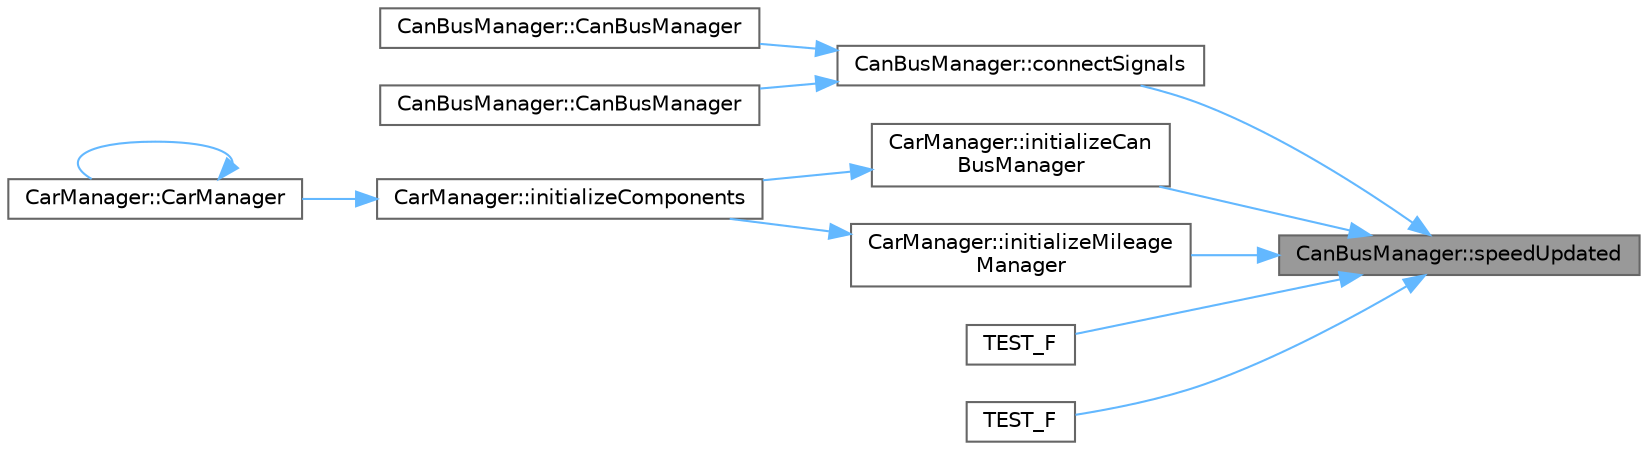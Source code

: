 digraph "CanBusManager::speedUpdated"
{
 // LATEX_PDF_SIZE
  bgcolor="transparent";
  edge [fontname=Helvetica,fontsize=10,labelfontname=Helvetica,labelfontsize=10];
  node [fontname=Helvetica,fontsize=10,shape=box,height=0.2,width=0.4];
  rankdir="RL";
  Node1 [id="Node000001",label="CanBusManager::speedUpdated",height=0.2,width=0.4,color="gray40", fillcolor="grey60", style="filled", fontcolor="black",tooltip="Signal emitted when the speed is updated."];
  Node1 -> Node2 [id="edge1_Node000001_Node000002",dir="back",color="steelblue1",style="solid",tooltip=" "];
  Node2 [id="Node000002",label="CanBusManager::connectSignals",height=0.2,width=0.4,color="grey40", fillcolor="white", style="filled",URL="$classCanBusManager.html#a7906428f2dba8fd2488b473036c2ba70",tooltip="Method to connect signals."];
  Node2 -> Node3 [id="edge2_Node000002_Node000003",dir="back",color="steelblue1",style="solid",tooltip=" "];
  Node3 [id="Node000003",label="CanBusManager::CanBusManager",height=0.2,width=0.4,color="grey40", fillcolor="white", style="filled",URL="$classCanBusManager.html#ae99209d291de980c75c10f8c12231a30",tooltip="Construct a new CanBusManager::CanBusManager object."];
  Node2 -> Node4 [id="edge3_Node000002_Node000004",dir="back",color="steelblue1",style="solid",tooltip=" "];
  Node4 [id="Node000004",label="CanBusManager::CanBusManager",height=0.2,width=0.4,color="grey40", fillcolor="white", style="filled",URL="$classCanBusManager.html#a6fb7d4430dd1f3bf9ea2d19370978fbf",tooltip="Construct a new CanBusManager::CanBusManager object."];
  Node1 -> Node5 [id="edge4_Node000001_Node000005",dir="back",color="steelblue1",style="solid",tooltip=" "];
  Node5 [id="Node000005",label="CarManager::initializeCan\lBusManager",height=0.2,width=0.4,color="grey40", fillcolor="white", style="filled",URL="$classCarManager.html#a33ab3dce383d94c8500b74ed21f56724",tooltip="Initialize the CanBusManager."];
  Node5 -> Node6 [id="edge5_Node000005_Node000006",dir="back",color="steelblue1",style="solid",tooltip=" "];
  Node6 [id="Node000006",label="CarManager::initializeComponents",height=0.2,width=0.4,color="grey40", fillcolor="white", style="filled",URL="$classCarManager.html#a903e5c4e427a717c2f7f33eb6077475f",tooltip="Initialize the components of the CarManager."];
  Node6 -> Node7 [id="edge6_Node000006_Node000007",dir="back",color="steelblue1",style="solid",tooltip=" "];
  Node7 [id="Node000007",label="CarManager::CarManager",height=0.2,width=0.4,color="grey40", fillcolor="white", style="filled",URL="$classCarManager.html#ada40d7d41c1bcf3d25a122e3fecc0b0d",tooltip="Construct a new CarManager object."];
  Node7 -> Node7 [id="edge7_Node000007_Node000007",dir="back",color="steelblue1",style="solid",tooltip=" "];
  Node1 -> Node8 [id="edge8_Node000001_Node000008",dir="back",color="steelblue1",style="solid",tooltip=" "];
  Node8 [id="Node000008",label="CarManager::initializeMileage\lManager",height=0.2,width=0.4,color="grey40", fillcolor="white", style="filled",URL="$classCarManager.html#a5bf066ce114aea750d5d71c7618a9ac1",tooltip="Initialize the MileageManager."];
  Node8 -> Node6 [id="edge9_Node000008_Node000006",dir="back",color="steelblue1",style="solid",tooltip=" "];
  Node1 -> Node9 [id="edge10_Node000001_Node000009",dir="back",color="steelblue1",style="solid",tooltip=" "];
  Node9 [id="Node000009",label="TEST_F",height=0.2,width=0.4,color="grey40", fillcolor="white", style="filled",URL="$test__int__CanBusManager_8cpp.html#a1663b9c9f59a3bf484bdaad0a716a671",tooltip="Ensures that the CanBusManager forwards speed data from the MCP2515 controller."];
  Node1 -> Node10 [id="edge11_Node000001_Node000010",dir="back",color="steelblue1",style="solid",tooltip=" "];
  Node10 [id="Node000010",label="TEST_F",height=0.2,width=0.4,color="grey40", fillcolor="white", style="filled",URL="$test__CanBusManager_8cpp.html#a70d830f942e7f0655d57fea1262bc424",tooltip="Ensures that the speed signal is emitted with the correct value."];
}

